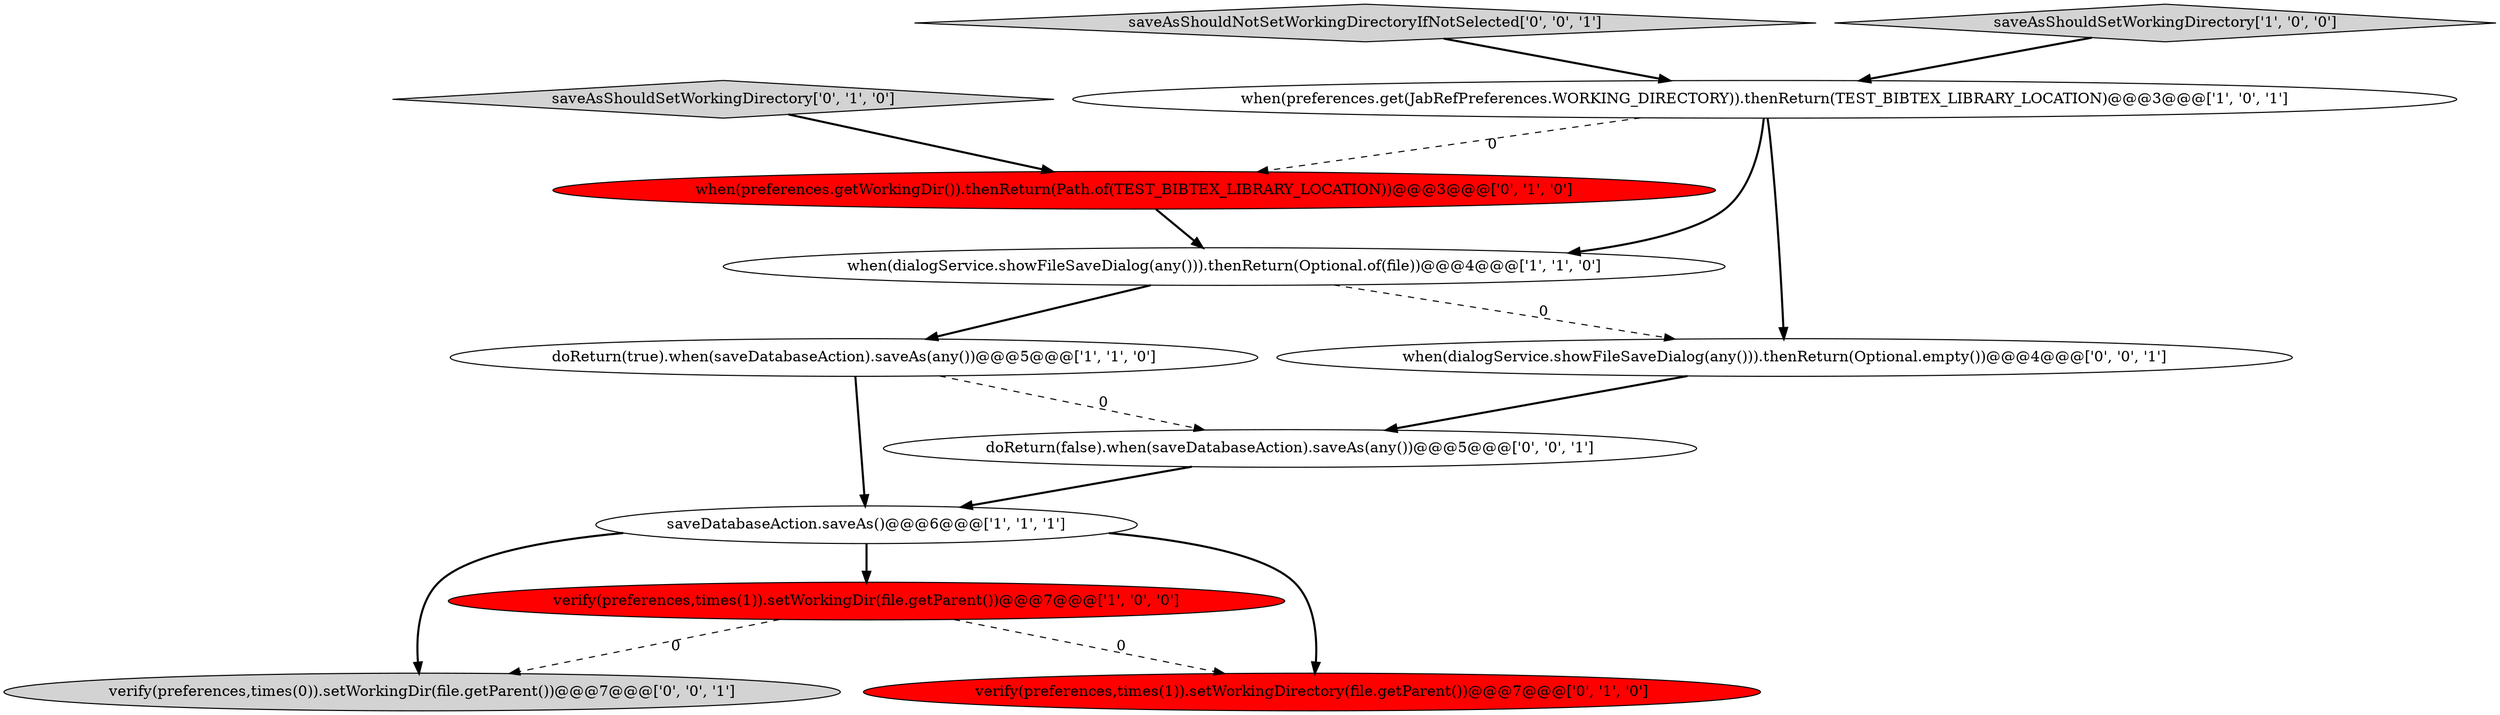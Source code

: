 digraph {
0 [style = filled, label = "saveDatabaseAction.saveAs()@@@6@@@['1', '1', '1']", fillcolor = white, shape = ellipse image = "AAA0AAABBB1BBB"];
4 [style = filled, label = "when(preferences.get(JabRefPreferences.WORKING_DIRECTORY)).thenReturn(TEST_BIBTEX_LIBRARY_LOCATION)@@@3@@@['1', '0', '1']", fillcolor = white, shape = ellipse image = "AAA0AAABBB1BBB"];
6 [style = filled, label = "saveAsShouldSetWorkingDirectory['0', '1', '0']", fillcolor = lightgray, shape = diamond image = "AAA0AAABBB2BBB"];
5 [style = filled, label = "doReturn(true).when(saveDatabaseAction).saveAs(any())@@@5@@@['1', '1', '0']", fillcolor = white, shape = ellipse image = "AAA0AAABBB1BBB"];
11 [style = filled, label = "verify(preferences,times(0)).setWorkingDir(file.getParent())@@@7@@@['0', '0', '1']", fillcolor = lightgray, shape = ellipse image = "AAA0AAABBB3BBB"];
2 [style = filled, label = "when(dialogService.showFileSaveDialog(any())).thenReturn(Optional.of(file))@@@4@@@['1', '1', '0']", fillcolor = white, shape = ellipse image = "AAA0AAABBB1BBB"];
10 [style = filled, label = "saveAsShouldNotSetWorkingDirectoryIfNotSelected['0', '0', '1']", fillcolor = lightgray, shape = diamond image = "AAA0AAABBB3BBB"];
12 [style = filled, label = "when(dialogService.showFileSaveDialog(any())).thenReturn(Optional.empty())@@@4@@@['0', '0', '1']", fillcolor = white, shape = ellipse image = "AAA0AAABBB3BBB"];
3 [style = filled, label = "saveAsShouldSetWorkingDirectory['1', '0', '0']", fillcolor = lightgray, shape = diamond image = "AAA0AAABBB1BBB"];
8 [style = filled, label = "verify(preferences,times(1)).setWorkingDirectory(file.getParent())@@@7@@@['0', '1', '0']", fillcolor = red, shape = ellipse image = "AAA1AAABBB2BBB"];
1 [style = filled, label = "verify(preferences,times(1)).setWorkingDir(file.getParent())@@@7@@@['1', '0', '0']", fillcolor = red, shape = ellipse image = "AAA1AAABBB1BBB"];
9 [style = filled, label = "doReturn(false).when(saveDatabaseAction).saveAs(any())@@@5@@@['0', '0', '1']", fillcolor = white, shape = ellipse image = "AAA0AAABBB3BBB"];
7 [style = filled, label = "when(preferences.getWorkingDir()).thenReturn(Path.of(TEST_BIBTEX_LIBRARY_LOCATION))@@@3@@@['0', '1', '0']", fillcolor = red, shape = ellipse image = "AAA1AAABBB2BBB"];
4->12 [style = bold, label=""];
0->11 [style = bold, label=""];
1->8 [style = dashed, label="0"];
2->12 [style = dashed, label="0"];
5->9 [style = dashed, label="0"];
10->4 [style = bold, label=""];
4->2 [style = bold, label=""];
9->0 [style = bold, label=""];
6->7 [style = bold, label=""];
5->0 [style = bold, label=""];
12->9 [style = bold, label=""];
4->7 [style = dashed, label="0"];
3->4 [style = bold, label=""];
0->1 [style = bold, label=""];
7->2 [style = bold, label=""];
1->11 [style = dashed, label="0"];
2->5 [style = bold, label=""];
0->8 [style = bold, label=""];
}
